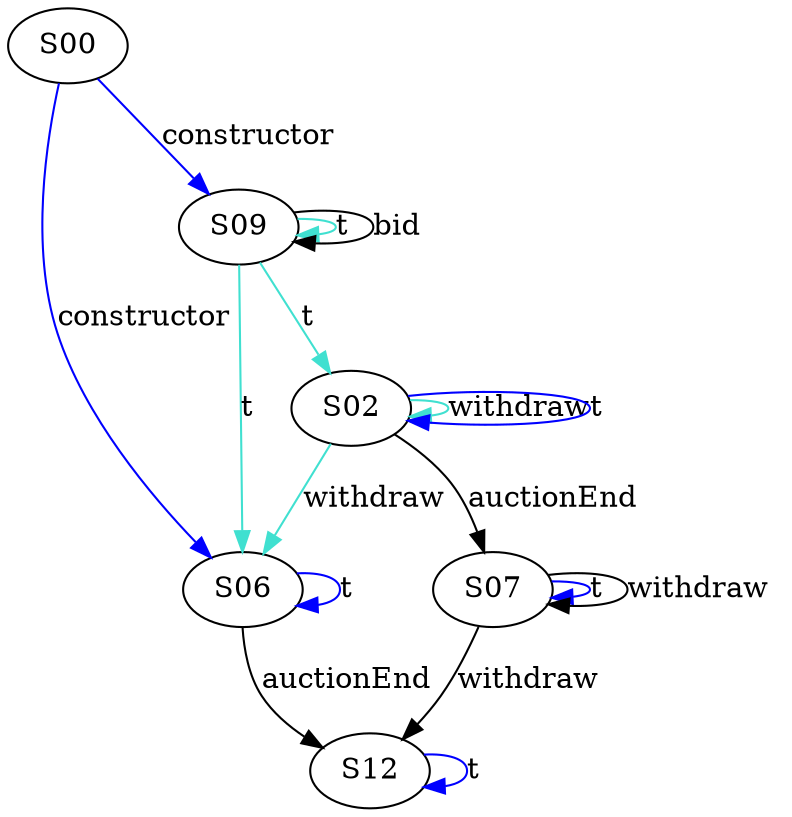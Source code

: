 digraph {

S07->S07 [label="t", style="", color="blue"]
S02->S07 [label="auctionEnd", style="", color="black"]
S06->S06 [label="t", style="", color="blue"]
S09->S02 [label="t", style="", color="turquoise"]
S09->S06 [label="t", style="", color="turquoise"]
S09->S09 [label="t", style="", color="turquoise"]
S09->S09 [label="bid", style="", color="black"]
S07->S07 [label="withdraw", style="", color="black"]
S07->S12 [label="withdraw", style="", color="black"]
S06->S12 [label="auctionEnd", style="", color="black"]
S00->S06 [label="constructor", style="", color="blue"]
S00->S09 [label="constructor", style="", color="blue"]
S02->S02 [label="withdraw", style="", color="turquoise"]
S02->S06 [label="withdraw", style="", color="turquoise"]
S12->S12 [label="t", style="", color="blue"]
S02->S02 [label="t", style="", color="blue"]
}